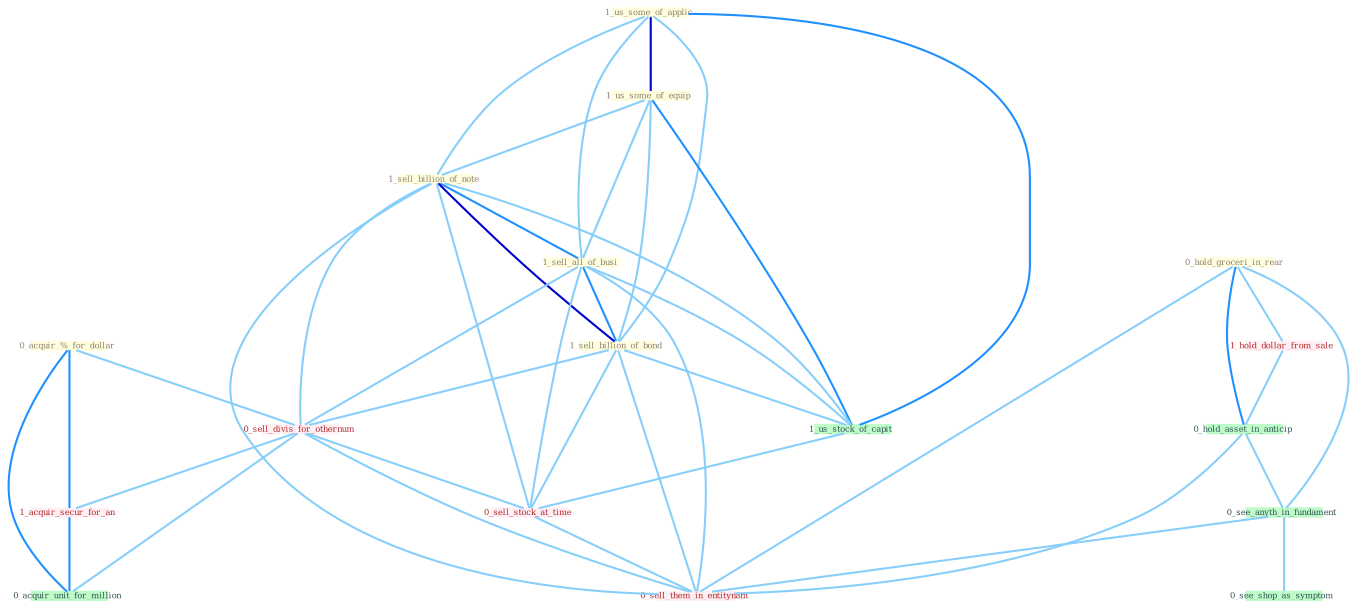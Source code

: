 Graph G{ 
    node
    [shape=polygon,style=filled,width=.5,height=.06,color="#BDFCC9",fixedsize=true,fontsize=4,
    fontcolor="#2f4f4f"];
    {node
    [color="#ffffe0", fontcolor="#8b7d6b"] "1_us_some_of_applic " "1_us_some_of_equip " "1_sell_billion_of_note " "0_acquir_%_for_dollar " "1_sell_all_of_busi " "1_sell_billion_of_bond " "0_hold_groceri_in_rear "}
{node [color="#fff0f5", fontcolor="#b22222"] "0_sell_divis_for_othernum " "1_acquir_secur_for_an " "1_hold_dollar_from_sale " "0_sell_stock_at_time " "0_sell_them_in_entitynam "}
edge [color="#B0E2FF"];

	"1_us_some_of_applic " -- "1_us_some_of_equip " [w="3", color="#0000cd" , len=0.6];
	"1_us_some_of_applic " -- "1_sell_billion_of_note " [w="1", color="#87cefa" ];
	"1_us_some_of_applic " -- "1_sell_all_of_busi " [w="1", color="#87cefa" ];
	"1_us_some_of_applic " -- "1_sell_billion_of_bond " [w="1", color="#87cefa" ];
	"1_us_some_of_applic " -- "1_us_stock_of_capit " [w="2", color="#1e90ff" , len=0.8];
	"1_us_some_of_equip " -- "1_sell_billion_of_note " [w="1", color="#87cefa" ];
	"1_us_some_of_equip " -- "1_sell_all_of_busi " [w="1", color="#87cefa" ];
	"1_us_some_of_equip " -- "1_sell_billion_of_bond " [w="1", color="#87cefa" ];
	"1_us_some_of_equip " -- "1_us_stock_of_capit " [w="2", color="#1e90ff" , len=0.8];
	"1_sell_billion_of_note " -- "1_sell_all_of_busi " [w="2", color="#1e90ff" , len=0.8];
	"1_sell_billion_of_note " -- "1_sell_billion_of_bond " [w="3", color="#0000cd" , len=0.6];
	"1_sell_billion_of_note " -- "0_sell_divis_for_othernum " [w="1", color="#87cefa" ];
	"1_sell_billion_of_note " -- "1_us_stock_of_capit " [w="1", color="#87cefa" ];
	"1_sell_billion_of_note " -- "0_sell_stock_at_time " [w="1", color="#87cefa" ];
	"1_sell_billion_of_note " -- "0_sell_them_in_entitynam " [w="1", color="#87cefa" ];
	"0_acquir_%_for_dollar " -- "0_sell_divis_for_othernum " [w="1", color="#87cefa" ];
	"0_acquir_%_for_dollar " -- "1_acquir_secur_for_an " [w="2", color="#1e90ff" , len=0.8];
	"0_acquir_%_for_dollar " -- "0_acquir_unit_for_million " [w="2", color="#1e90ff" , len=0.8];
	"1_sell_all_of_busi " -- "1_sell_billion_of_bond " [w="2", color="#1e90ff" , len=0.8];
	"1_sell_all_of_busi " -- "0_sell_divis_for_othernum " [w="1", color="#87cefa" ];
	"1_sell_all_of_busi " -- "1_us_stock_of_capit " [w="1", color="#87cefa" ];
	"1_sell_all_of_busi " -- "0_sell_stock_at_time " [w="1", color="#87cefa" ];
	"1_sell_all_of_busi " -- "0_sell_them_in_entitynam " [w="1", color="#87cefa" ];
	"1_sell_billion_of_bond " -- "0_sell_divis_for_othernum " [w="1", color="#87cefa" ];
	"1_sell_billion_of_bond " -- "1_us_stock_of_capit " [w="1", color="#87cefa" ];
	"1_sell_billion_of_bond " -- "0_sell_stock_at_time " [w="1", color="#87cefa" ];
	"1_sell_billion_of_bond " -- "0_sell_them_in_entitynam " [w="1", color="#87cefa" ];
	"0_hold_groceri_in_rear " -- "1_hold_dollar_from_sale " [w="1", color="#87cefa" ];
	"0_hold_groceri_in_rear " -- "0_hold_asset_in_anticip " [w="2", color="#1e90ff" , len=0.8];
	"0_hold_groceri_in_rear " -- "0_see_anyth_in_fundament " [w="1", color="#87cefa" ];
	"0_hold_groceri_in_rear " -- "0_sell_them_in_entitynam " [w="1", color="#87cefa" ];
	"0_sell_divis_for_othernum " -- "1_acquir_secur_for_an " [w="1", color="#87cefa" ];
	"0_sell_divis_for_othernum " -- "0_sell_stock_at_time " [w="1", color="#87cefa" ];
	"0_sell_divis_for_othernum " -- "0_acquir_unit_for_million " [w="1", color="#87cefa" ];
	"0_sell_divis_for_othernum " -- "0_sell_them_in_entitynam " [w="1", color="#87cefa" ];
	"1_acquir_secur_for_an " -- "0_acquir_unit_for_million " [w="2", color="#1e90ff" , len=0.8];
	"1_us_stock_of_capit " -- "0_sell_stock_at_time " [w="1", color="#87cefa" ];
	"1_hold_dollar_from_sale " -- "0_hold_asset_in_anticip " [w="1", color="#87cefa" ];
	"0_hold_asset_in_anticip " -- "0_see_anyth_in_fundament " [w="1", color="#87cefa" ];
	"0_hold_asset_in_anticip " -- "0_sell_them_in_entitynam " [w="1", color="#87cefa" ];
	"0_sell_stock_at_time " -- "0_sell_them_in_entitynam " [w="1", color="#87cefa" ];
	"0_see_anyth_in_fundament " -- "0_see_shop_as_symptom " [w="1", color="#87cefa" ];
	"0_see_anyth_in_fundament " -- "0_sell_them_in_entitynam " [w="1", color="#87cefa" ];
}